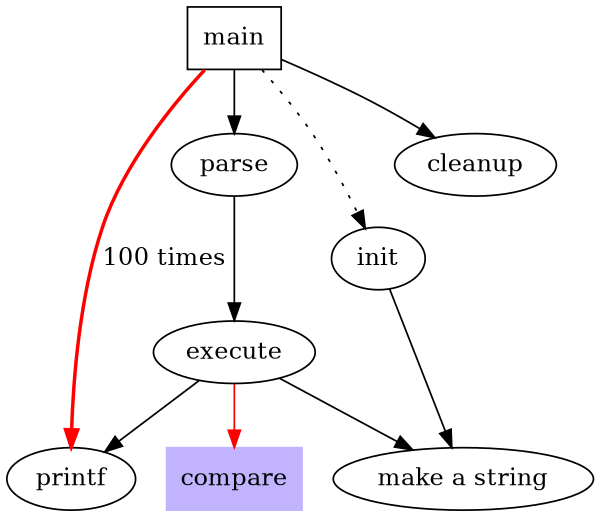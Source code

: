 digraph G {
  size ="4,4";
  main [shape=box];
  main -> parse [weight=8];
  parse -> execute;
  main -> init [style=dotted];
  main -> cleanup;
  execute -> { make_string; printf};
  init -> make_string;
  edge [color=red];
  main -> printf [style=bold,label="100 times"];
  make_string [label="make a string"];
  node [shape=box,style=filled,color=".7 .3 1.0"];
  execute -> compare;
}